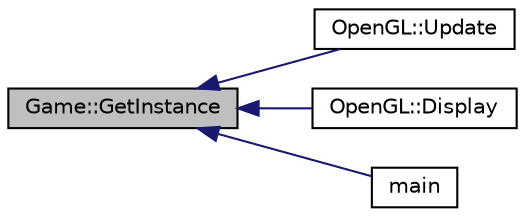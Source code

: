 digraph "Game::GetInstance"
{
  edge [fontname="Helvetica",fontsize="10",labelfontname="Helvetica",labelfontsize="10"];
  node [fontname="Helvetica",fontsize="10",shape=record];
  rankdir="LR";
  Node1 [label="Game::GetInstance",height=0.2,width=0.4,color="black", fillcolor="grey75", style="filled" fontcolor="black"];
  Node1 -> Node2 [dir="back",color="midnightblue",fontsize="10",style="solid",fontname="Helvetica"];
  Node2 [label="OpenGL::Update",height=0.2,width=0.4,color="black", fillcolor="white", style="filled",URL="$class_open_g_l.html#a5b07a1edf39d99386a5675f60e5e6c6b",tooltip="Updates this object. "];
  Node1 -> Node3 [dir="back",color="midnightblue",fontsize="10",style="solid",fontname="Helvetica"];
  Node3 [label="OpenGL::Display",height=0.2,width=0.4,color="black", fillcolor="white", style="filled",URL="$class_open_g_l.html#ab34326d7f72d28a1b601a09b4650ebdb",tooltip="Handles all rendering, callback to opengl display function. "];
  Node1 -> Node4 [dir="back",color="midnightblue",fontsize="10",style="solid",fontname="Helvetica"];
  Node4 [label="main",height=0.2,width=0.4,color="black", fillcolor="white", style="filled",URL="$_sanguine_01_wanderer_8cpp.html#ae66f6b31b5ad750f1fe042a706a4e3d4"];
}
